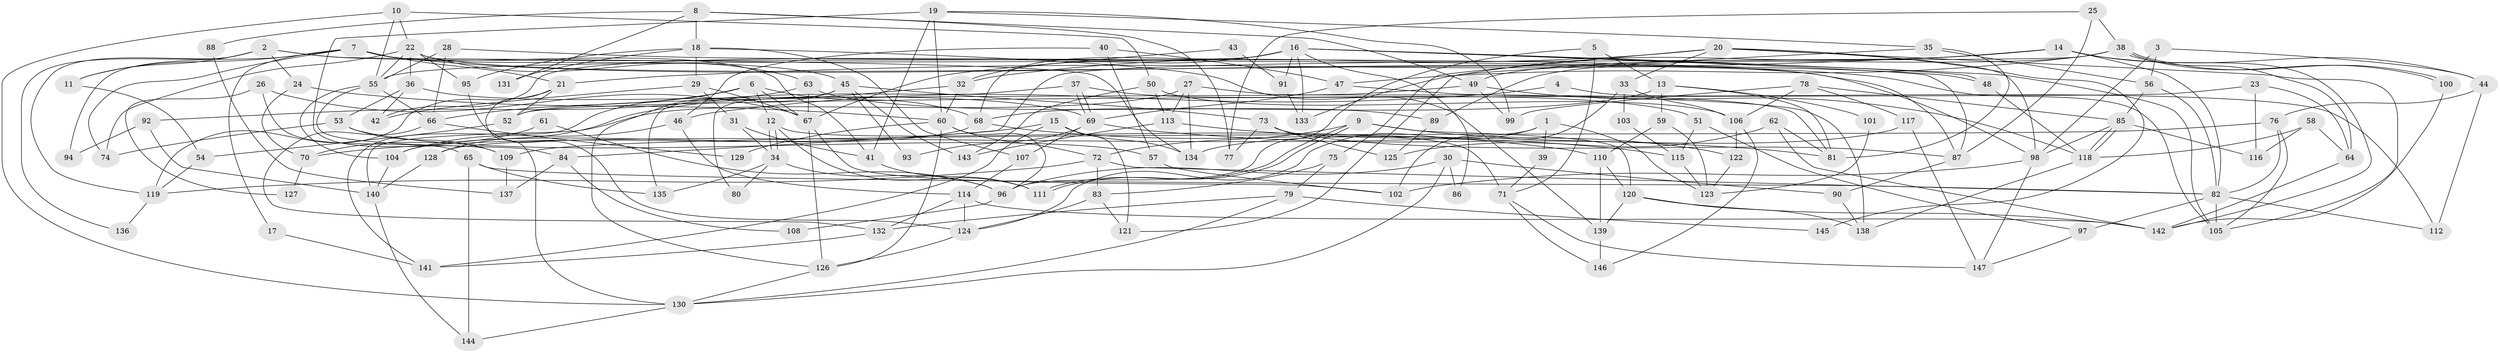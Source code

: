 // coarse degree distribution, {4: 0.18556701030927836, 10: 0.030927835051546393, 3: 0.17525773195876287, 5: 0.1958762886597938, 11: 0.010309278350515464, 7: 0.09278350515463918, 6: 0.12371134020618557, 8: 0.041237113402061855, 9: 0.020618556701030927, 2: 0.12371134020618557}
// Generated by graph-tools (version 1.1) at 2025/42/03/06/25 10:42:00]
// undirected, 147 vertices, 294 edges
graph export_dot {
graph [start="1"]
  node [color=gray90,style=filled];
  1;
  2;
  3;
  4;
  5;
  6;
  7;
  8;
  9;
  10;
  11;
  12;
  13;
  14;
  15;
  16;
  17;
  18;
  19;
  20;
  21;
  22;
  23;
  24;
  25;
  26;
  27;
  28;
  29;
  30;
  31;
  32;
  33;
  34;
  35;
  36;
  37;
  38;
  39;
  40;
  41;
  42;
  43;
  44;
  45;
  46;
  47;
  48;
  49;
  50;
  51;
  52;
  53;
  54;
  55;
  56;
  57;
  58;
  59;
  60;
  61;
  62;
  63;
  64;
  65;
  66;
  67;
  68;
  69;
  70;
  71;
  72;
  73;
  74;
  75;
  76;
  77;
  78;
  79;
  80;
  81;
  82;
  83;
  84;
  85;
  86;
  87;
  88;
  89;
  90;
  91;
  92;
  93;
  94;
  95;
  96;
  97;
  98;
  99;
  100;
  101;
  102;
  103;
  104;
  105;
  106;
  107;
  108;
  109;
  110;
  111;
  112;
  113;
  114;
  115;
  116;
  117;
  118;
  119;
  120;
  121;
  122;
  123;
  124;
  125;
  126;
  127;
  128;
  129;
  130;
  131;
  132;
  133;
  134;
  135;
  136;
  137;
  138;
  139;
  140;
  141;
  142;
  143;
  144;
  145;
  146;
  147;
  1 -- 123;
  1 -- 124;
  1 -- 39;
  1 -- 128;
  2 -- 98;
  2 -- 134;
  2 -- 11;
  2 -- 24;
  2 -- 119;
  2 -- 136;
  3 -- 56;
  3 -- 98;
  3 -- 44;
  4 -- 46;
  4 -- 112;
  5 -- 96;
  5 -- 71;
  5 -- 13;
  6 -- 12;
  6 -- 68;
  6 -- 66;
  6 -- 67;
  6 -- 141;
  7 -- 45;
  7 -- 21;
  7 -- 11;
  7 -- 17;
  7 -- 41;
  7 -- 74;
  7 -- 94;
  7 -- 105;
  8 -- 18;
  8 -- 49;
  8 -- 77;
  8 -- 88;
  8 -- 131;
  9 -- 111;
  9 -- 111;
  9 -- 120;
  9 -- 72;
  9 -- 122;
  10 -- 22;
  10 -- 55;
  10 -- 50;
  10 -- 130;
  11 -- 54;
  12 -- 111;
  12 -- 34;
  12 -- 34;
  12 -- 71;
  13 -- 81;
  13 -- 59;
  13 -- 68;
  13 -- 101;
  14 -- 44;
  14 -- 142;
  14 -- 21;
  14 -- 49;
  14 -- 82;
  14 -- 133;
  15 -- 141;
  15 -- 121;
  15 -- 70;
  15 -- 134;
  16 -- 105;
  16 -- 32;
  16 -- 42;
  16 -- 48;
  16 -- 55;
  16 -- 68;
  16 -- 86;
  16 -- 87;
  16 -- 91;
  16 -- 133;
  17 -- 141;
  18 -- 139;
  18 -- 29;
  18 -- 95;
  18 -- 107;
  18 -- 131;
  19 -- 109;
  19 -- 60;
  19 -- 35;
  19 -- 41;
  19 -- 99;
  20 -- 105;
  20 -- 98;
  20 -- 32;
  20 -- 33;
  20 -- 75;
  20 -- 145;
  21 -- 130;
  21 -- 52;
  21 -- 119;
  22 -- 55;
  22 -- 87;
  22 -- 36;
  22 -- 63;
  22 -- 74;
  22 -- 95;
  23 -- 52;
  23 -- 64;
  23 -- 116;
  24 -- 60;
  24 -- 70;
  25 -- 38;
  25 -- 77;
  25 -- 87;
  26 -- 65;
  26 -- 67;
  26 -- 127;
  27 -- 140;
  27 -- 81;
  27 -- 113;
  27 -- 134;
  28 -- 48;
  28 -- 66;
  28 -- 55;
  29 -- 67;
  29 -- 31;
  29 -- 42;
  30 -- 90;
  30 -- 130;
  30 -- 86;
  30 -- 96;
  31 -- 41;
  31 -- 34;
  32 -- 60;
  32 -- 128;
  33 -- 106;
  33 -- 102;
  33 -- 103;
  34 -- 96;
  34 -- 80;
  34 -- 135;
  35 -- 56;
  35 -- 81;
  35 -- 121;
  36 -- 42;
  36 -- 53;
  36 -- 69;
  37 -- 135;
  37 -- 69;
  37 -- 69;
  37 -- 51;
  38 -- 100;
  38 -- 100;
  38 -- 47;
  38 -- 64;
  38 -- 84;
  38 -- 89;
  39 -- 71;
  40 -- 46;
  40 -- 57;
  40 -- 47;
  41 -- 111;
  43 -- 91;
  43 -- 67;
  44 -- 76;
  44 -- 112;
  45 -- 143;
  45 -- 73;
  45 -- 80;
  45 -- 93;
  45 -- 126;
  46 -- 104;
  46 -- 114;
  47 -- 69;
  47 -- 138;
  48 -- 118;
  49 -- 52;
  49 -- 99;
  49 -- 118;
  50 -- 106;
  50 -- 113;
  50 -- 143;
  51 -- 97;
  51 -- 115;
  52 -- 54;
  53 -- 74;
  53 -- 57;
  53 -- 109;
  54 -- 119;
  55 -- 66;
  55 -- 84;
  55 -- 104;
  56 -- 85;
  56 -- 82;
  57 -- 102;
  58 -- 118;
  58 -- 116;
  58 -- 64;
  59 -- 110;
  59 -- 123;
  60 -- 126;
  60 -- 72;
  60 -- 96;
  60 -- 129;
  61 -- 70;
  61 -- 96;
  62 -- 81;
  62 -- 142;
  62 -- 125;
  63 -- 67;
  63 -- 89;
  63 -- 92;
  64 -- 142;
  65 -- 144;
  65 -- 82;
  65 -- 135;
  66 -- 129;
  66 -- 132;
  67 -- 126;
  67 -- 102;
  68 -- 104;
  68 -- 110;
  69 -- 81;
  69 -- 93;
  69 -- 107;
  70 -- 127;
  71 -- 146;
  71 -- 147;
  72 -- 119;
  72 -- 82;
  72 -- 83;
  73 -- 87;
  73 -- 125;
  73 -- 77;
  75 -- 83;
  75 -- 79;
  76 -- 105;
  76 -- 82;
  76 -- 109;
  78 -- 117;
  78 -- 99;
  78 -- 85;
  78 -- 106;
  79 -- 132;
  79 -- 130;
  79 -- 145;
  82 -- 97;
  82 -- 105;
  82 -- 112;
  83 -- 124;
  83 -- 121;
  84 -- 108;
  84 -- 137;
  85 -- 118;
  85 -- 118;
  85 -- 98;
  85 -- 116;
  87 -- 90;
  88 -- 137;
  89 -- 125;
  90 -- 138;
  91 -- 133;
  92 -- 140;
  92 -- 94;
  95 -- 124;
  96 -- 108;
  97 -- 147;
  98 -- 102;
  98 -- 147;
  100 -- 142;
  101 -- 123;
  103 -- 115;
  104 -- 140;
  106 -- 122;
  106 -- 146;
  107 -- 114;
  109 -- 137;
  110 -- 120;
  110 -- 139;
  113 -- 115;
  113 -- 143;
  114 -- 124;
  114 -- 132;
  114 -- 142;
  115 -- 123;
  117 -- 147;
  117 -- 134;
  118 -- 138;
  119 -- 136;
  120 -- 142;
  120 -- 138;
  120 -- 139;
  122 -- 123;
  124 -- 126;
  126 -- 130;
  128 -- 140;
  130 -- 144;
  132 -- 141;
  139 -- 146;
  140 -- 144;
}
